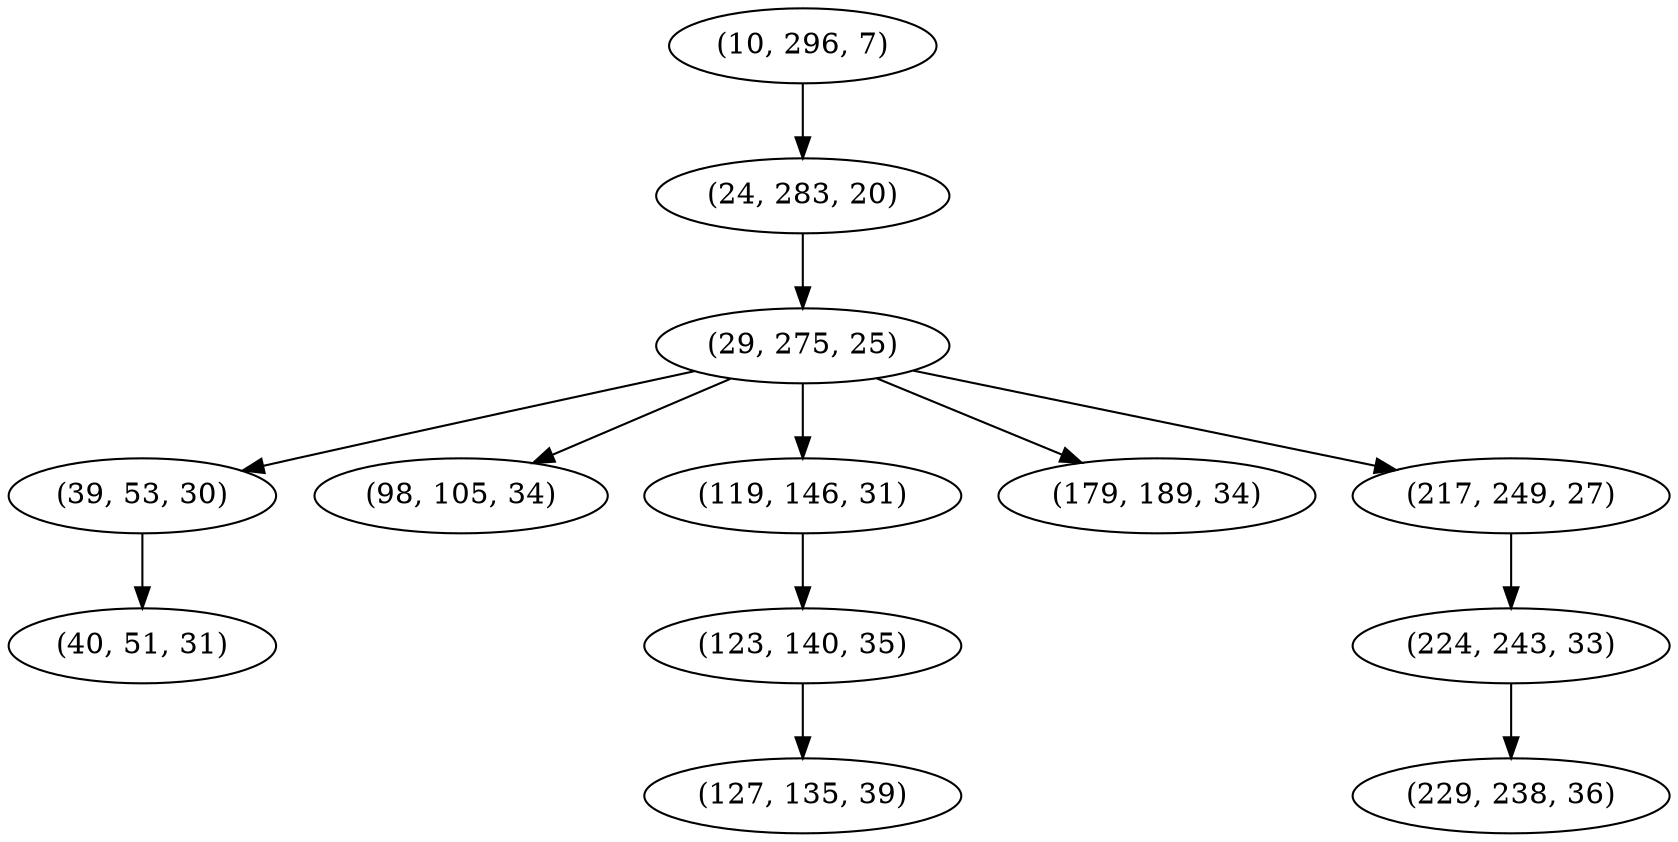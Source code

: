 digraph tree {
    "(10, 296, 7)";
    "(24, 283, 20)";
    "(29, 275, 25)";
    "(39, 53, 30)";
    "(40, 51, 31)";
    "(98, 105, 34)";
    "(119, 146, 31)";
    "(123, 140, 35)";
    "(127, 135, 39)";
    "(179, 189, 34)";
    "(217, 249, 27)";
    "(224, 243, 33)";
    "(229, 238, 36)";
    "(10, 296, 7)" -> "(24, 283, 20)";
    "(24, 283, 20)" -> "(29, 275, 25)";
    "(29, 275, 25)" -> "(39, 53, 30)";
    "(29, 275, 25)" -> "(98, 105, 34)";
    "(29, 275, 25)" -> "(119, 146, 31)";
    "(29, 275, 25)" -> "(179, 189, 34)";
    "(29, 275, 25)" -> "(217, 249, 27)";
    "(39, 53, 30)" -> "(40, 51, 31)";
    "(119, 146, 31)" -> "(123, 140, 35)";
    "(123, 140, 35)" -> "(127, 135, 39)";
    "(217, 249, 27)" -> "(224, 243, 33)";
    "(224, 243, 33)" -> "(229, 238, 36)";
}
